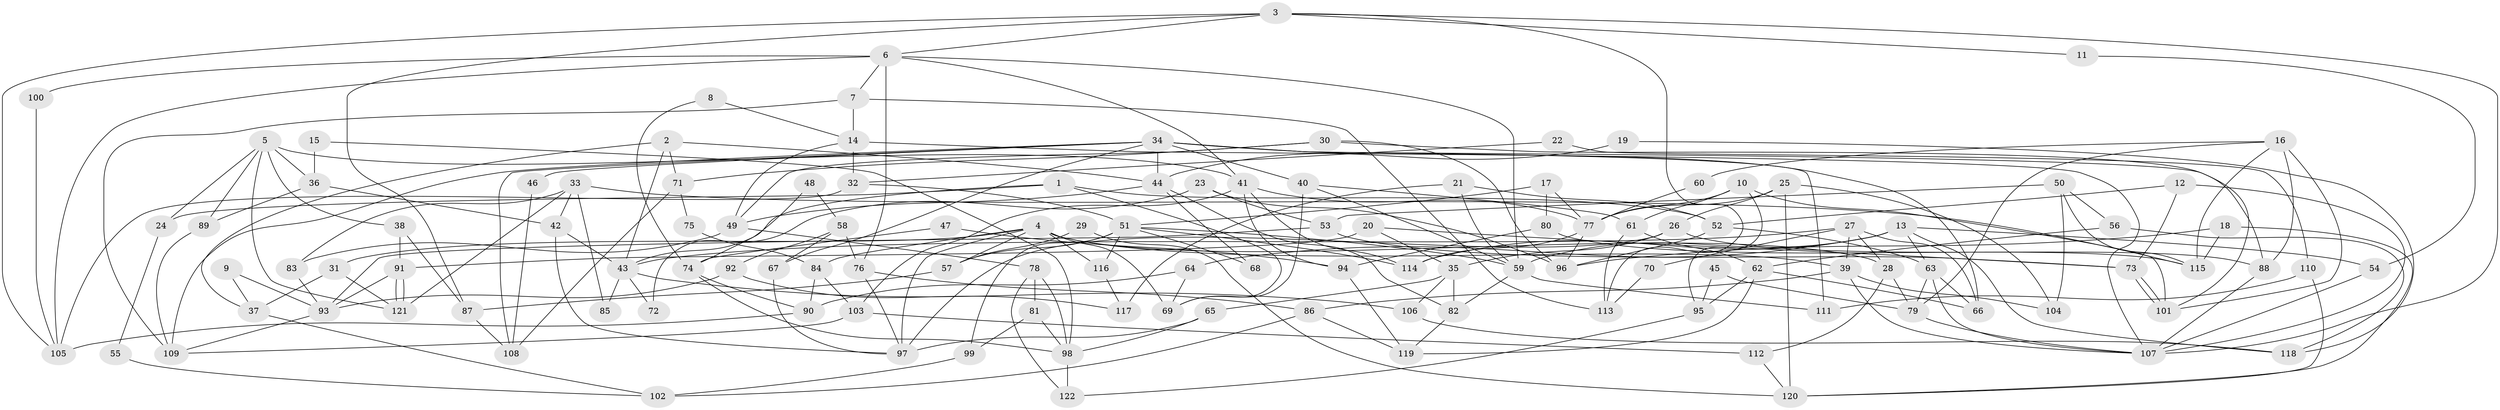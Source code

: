 // Generated by graph-tools (version 1.1) at 2025/11/02/27/25 16:11:19]
// undirected, 122 vertices, 244 edges
graph export_dot {
graph [start="1"]
  node [color=gray90,style=filled];
  1;
  2;
  3;
  4;
  5;
  6;
  7;
  8;
  9;
  10;
  11;
  12;
  13;
  14;
  15;
  16;
  17;
  18;
  19;
  20;
  21;
  22;
  23;
  24;
  25;
  26;
  27;
  28;
  29;
  30;
  31;
  32;
  33;
  34;
  35;
  36;
  37;
  38;
  39;
  40;
  41;
  42;
  43;
  44;
  45;
  46;
  47;
  48;
  49;
  50;
  51;
  52;
  53;
  54;
  55;
  56;
  57;
  58;
  59;
  60;
  61;
  62;
  63;
  64;
  65;
  66;
  67;
  68;
  69;
  70;
  71;
  72;
  73;
  74;
  75;
  76;
  77;
  78;
  79;
  80;
  81;
  82;
  83;
  84;
  85;
  86;
  87;
  88;
  89;
  90;
  91;
  92;
  93;
  94;
  95;
  96;
  97;
  98;
  99;
  100;
  101;
  102;
  103;
  104;
  105;
  106;
  107;
  108;
  109;
  110;
  111;
  112;
  113;
  114;
  115;
  116;
  117;
  118;
  119;
  120;
  121;
  122;
  1 -- 43;
  1 -- 52;
  1 -- 24;
  1 -- 69;
  2 -- 71;
  2 -- 37;
  2 -- 43;
  2 -- 44;
  3 -- 107;
  3 -- 87;
  3 -- 6;
  3 -- 11;
  3 -- 105;
  3 -- 113;
  4 -- 39;
  4 -- 69;
  4 -- 28;
  4 -- 31;
  4 -- 57;
  4 -- 84;
  4 -- 97;
  4 -- 116;
  5 -- 121;
  5 -- 89;
  5 -- 24;
  5 -- 36;
  5 -- 38;
  5 -- 41;
  6 -- 41;
  6 -- 7;
  6 -- 59;
  6 -- 76;
  6 -- 100;
  6 -- 105;
  7 -- 109;
  7 -- 14;
  7 -- 113;
  8 -- 14;
  8 -- 74;
  9 -- 93;
  9 -- 37;
  10 -- 61;
  10 -- 101;
  10 -- 77;
  10 -- 95;
  11 -- 54;
  12 -- 107;
  12 -- 52;
  12 -- 73;
  13 -- 59;
  13 -- 114;
  13 -- 54;
  13 -- 63;
  13 -- 64;
  13 -- 118;
  14 -- 49;
  14 -- 32;
  14 -- 107;
  15 -- 98;
  15 -- 36;
  16 -- 79;
  16 -- 115;
  16 -- 60;
  16 -- 88;
  16 -- 101;
  17 -- 77;
  17 -- 51;
  17 -- 80;
  18 -- 115;
  18 -- 96;
  18 -- 120;
  19 -- 44;
  19 -- 118;
  20 -- 73;
  20 -- 35;
  20 -- 91;
  21 -- 117;
  21 -- 59;
  21 -- 52;
  22 -- 110;
  22 -- 32;
  23 -- 96;
  23 -- 53;
  23 -- 72;
  24 -- 55;
  25 -- 26;
  25 -- 120;
  25 -- 77;
  25 -- 104;
  26 -- 88;
  26 -- 97;
  26 -- 35;
  27 -- 66;
  27 -- 28;
  27 -- 39;
  27 -- 43;
  27 -- 70;
  28 -- 79;
  28 -- 112;
  29 -- 57;
  29 -- 120;
  30 -- 101;
  30 -- 96;
  30 -- 49;
  30 -- 71;
  31 -- 121;
  31 -- 37;
  32 -- 105;
  32 -- 51;
  33 -- 83;
  33 -- 42;
  33 -- 85;
  33 -- 115;
  33 -- 121;
  34 -- 109;
  34 -- 88;
  34 -- 40;
  34 -- 44;
  34 -- 46;
  34 -- 66;
  34 -- 67;
  34 -- 108;
  34 -- 111;
  35 -- 82;
  35 -- 65;
  35 -- 106;
  36 -- 42;
  36 -- 89;
  37 -- 102;
  38 -- 91;
  38 -- 87;
  39 -- 104;
  39 -- 86;
  39 -- 107;
  40 -- 59;
  40 -- 61;
  40 -- 69;
  41 -- 77;
  41 -- 94;
  41 -- 103;
  41 -- 114;
  42 -- 97;
  42 -- 43;
  43 -- 72;
  43 -- 85;
  43 -- 106;
  44 -- 49;
  44 -- 68;
  44 -- 82;
  45 -- 79;
  45 -- 95;
  46 -- 108;
  47 -- 94;
  47 -- 74;
  48 -- 58;
  48 -- 74;
  49 -- 78;
  49 -- 83;
  50 -- 115;
  50 -- 56;
  50 -- 53;
  50 -- 104;
  51 -- 114;
  51 -- 57;
  51 -- 59;
  51 -- 68;
  51 -- 99;
  51 -- 116;
  52 -- 63;
  52 -- 96;
  53 -- 73;
  53 -- 93;
  54 -- 107;
  55 -- 102;
  56 -- 62;
  56 -- 118;
  57 -- 87;
  58 -- 76;
  58 -- 67;
  58 -- 92;
  59 -- 82;
  59 -- 111;
  60 -- 77;
  61 -- 113;
  61 -- 62;
  62 -- 66;
  62 -- 95;
  62 -- 119;
  63 -- 107;
  63 -- 66;
  63 -- 79;
  64 -- 69;
  64 -- 90;
  65 -- 97;
  65 -- 98;
  67 -- 97;
  70 -- 113;
  71 -- 108;
  71 -- 75;
  73 -- 101;
  73 -- 101;
  74 -- 90;
  74 -- 98;
  75 -- 84;
  76 -- 86;
  76 -- 97;
  77 -- 96;
  77 -- 114;
  78 -- 98;
  78 -- 81;
  78 -- 122;
  79 -- 107;
  80 -- 94;
  80 -- 115;
  81 -- 98;
  81 -- 99;
  82 -- 119;
  83 -- 93;
  84 -- 90;
  84 -- 103;
  86 -- 119;
  86 -- 102;
  87 -- 108;
  88 -- 107;
  89 -- 109;
  90 -- 105;
  91 -- 121;
  91 -- 121;
  91 -- 93;
  92 -- 93;
  92 -- 117;
  93 -- 109;
  94 -- 119;
  95 -- 122;
  98 -- 122;
  99 -- 102;
  100 -- 105;
  103 -- 109;
  103 -- 112;
  106 -- 118;
  110 -- 111;
  110 -- 120;
  112 -- 120;
  116 -- 117;
}

